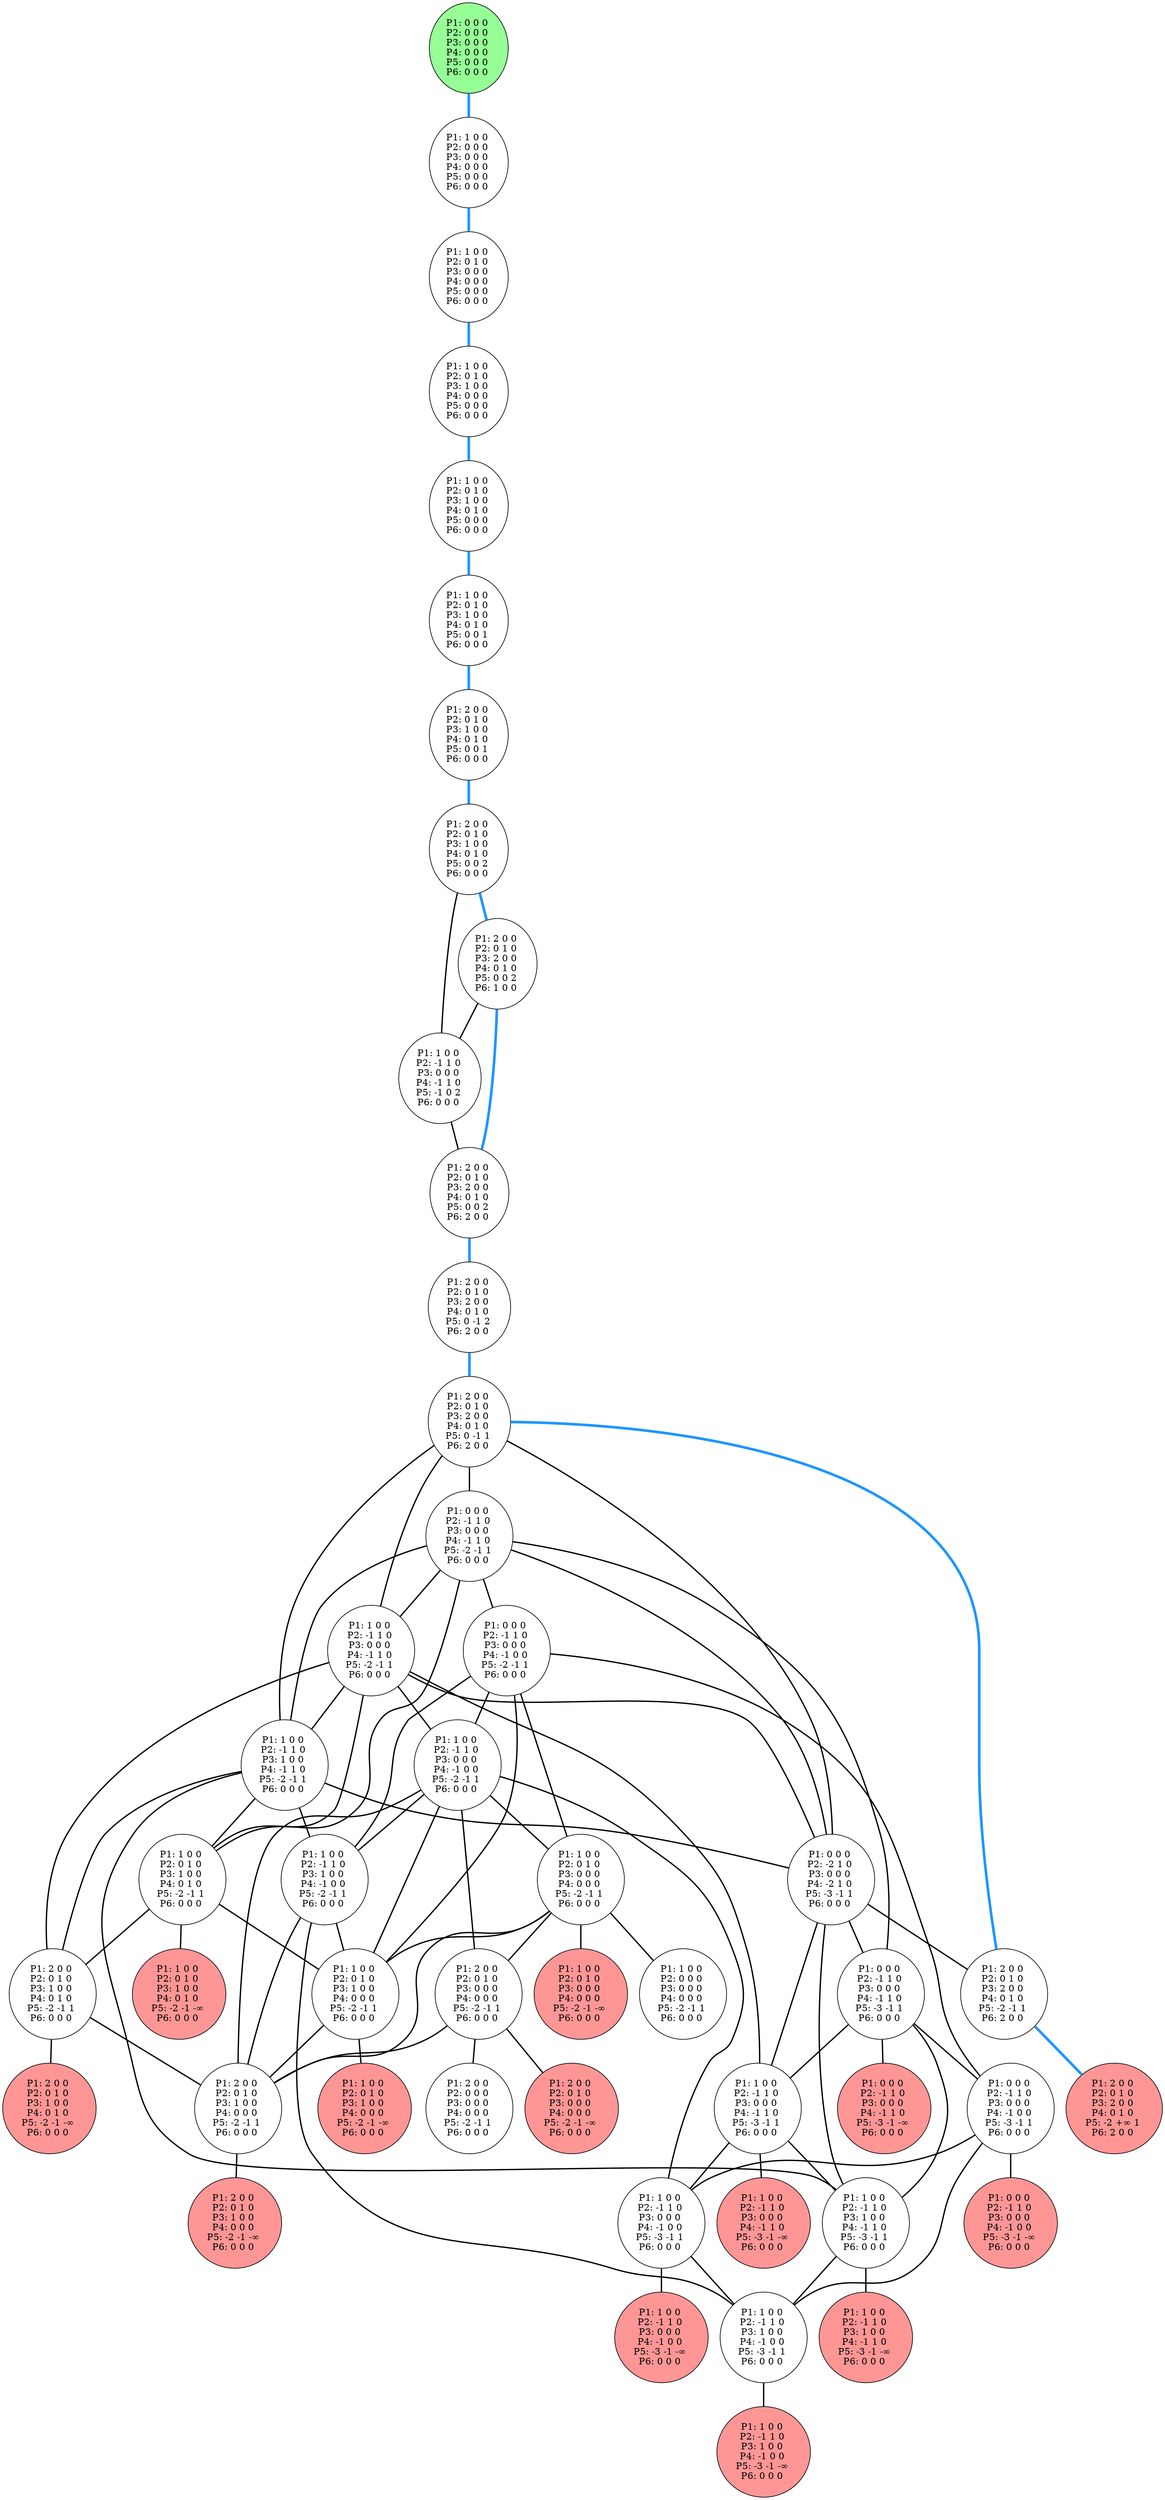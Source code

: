 graph G {
color = "black"
0 [label = "P1: 0 0 0 
P2: 0 0 0 
P3: 0 0 0 
P4: 0 0 0 
P5: 0 0 0 
P6: 0 0 0 
",  style="filled", fillcolor = "#96FF96"];
1 [label = "P1: 1 0 0 
P2: 0 0 0 
P3: 0 0 0 
P4: 0 0 0 
P5: 0 0 0 
P6: 0 0 0 
"];
2 [label = "P1: 1 0 0 
P2: 0 1 0 
P3: 0 0 0 
P4: 0 0 0 
P5: 0 0 0 
P6: 0 0 0 
"];
3 [label = "P1: 1 0 0 
P2: 0 1 0 
P3: 1 0 0 
P4: 0 0 0 
P5: 0 0 0 
P6: 0 0 0 
"];
4 [label = "P1: 1 0 0 
P2: 0 1 0 
P3: 1 0 0 
P4: 0 1 0 
P5: 0 0 0 
P6: 0 0 0 
"];
5 [label = "P1: 1 0 0 
P2: 0 1 0 
P3: 1 0 0 
P4: 0 1 0 
P5: 0 0 1 
P6: 0 0 0 
"];
6 [label = "P1: 2 0 0 
P2: 0 1 0 
P3: 1 0 0 
P4: 0 1 0 
P5: 0 0 1 
P6: 0 0 0 
"];
7 [label = "P1: 2 0 0 
P2: 0 1 0 
P3: 1 0 0 
P4: 0 1 0 
P5: 0 0 2 
P6: 0 0 0 
"];
8 [label = "P1: 2 0 0 
P2: 0 1 0 
P3: 2 0 0 
P4: 0 1 0 
P5: 0 0 2 
P6: 1 0 0 
"];
9 [label = "P1: 1 0 0 
P2: -1 1 0 
P3: 0 0 0 
P4: -1 1 0 
P5: -1 0 2 
P6: 0 0 0 
"];
10 [label = "P1: 2 0 0 
P2: 0 1 0 
P3: 2 0 0 
P4: 0 1 0 
P5: 0 0 2 
P6: 2 0 0 
"];
11 [label = "P1: 2 0 0 
P2: 0 1 0 
P3: 2 0 0 
P4: 0 1 0 
P5: 0 -1 2 
P6: 2 0 0 
"];
12 [label = "P1: 2 0 0 
P2: 0 1 0 
P3: 2 0 0 
P4: 0 1 0 
P5: 0 -1 1 
P6: 2 0 0 
"];
13 [label = "P1: 0 0 0 
P2: -1 1 0 
P3: 0 0 0 
P4: -1 1 0 
P5: -2 -1 1 
P6: 0 0 0 
"];
14 [label = "P1: 1 0 0 
P2: -1 1 0 
P3: 0 0 0 
P4: -1 1 0 
P5: -2 -1 1 
P6: 0 0 0 
"];
15 [label = "P1: 1 0 0 
P2: -1 1 0 
P3: 1 0 0 
P4: -1 1 0 
P5: -2 -1 1 
P6: 0 0 0 
"];
16 [label = "P1: 0 0 0 
P2: -2 1 0 
P3: 0 0 0 
P4: -2 1 0 
P5: -3 -1 1 
P6: 0 0 0 
"];
17 [label = "P1: 2 0 0 
P2: 0 1 0 
P3: 2 0 0 
P4: 0 1 0 
P5: -2 -1 1 
P6: 2 0 0 
"];
1717 [label = "P1: 2 0 0 
P2: 0 1 0 
P3: 2 0 0 
P4: 0 1 0 
P5: -2 +∞ 1 
P6: 2 0 0 
",  style="filled", fillcolor = "#FF9696"];
18 [label = "P1: 0 0 0 
P2: -1 1 0 
P3: 0 0 0 
P4: -1 0 0 
P5: -2 -1 1 
P6: 0 0 0 
"];
19 [label = "P1: 1 0 0 
P2: 0 1 0 
P3: 1 0 0 
P4: 0 1 0 
P5: -2 -1 1 
P6: 0 0 0 
"];
1919 [label = "P1: 1 0 0 
P2: 0 1 0 
P3: 1 0 0 
P4: 0 1 0 
P5: -2 -1 -∞ 
P6: 0 0 0 
",  style="filled", fillcolor = "#FF9696"];
20 [label = "P1: 0 0 0 
P2: -1 1 0 
P3: 0 0 0 
P4: -1 1 0 
P5: -3 -1 1 
P6: 0 0 0 
"];
2020 [label = "P1: 0 0 0 
P2: -1 1 0 
P3: 0 0 0 
P4: -1 1 0 
P5: -3 -1 -∞ 
P6: 0 0 0 
",  style="filled", fillcolor = "#FF9696"];
21 [label = "P1: 1 0 0 
P2: -1 1 0 
P3: 0 0 0 
P4: -1 0 0 
P5: -2 -1 1 
P6: 0 0 0 
"];
22 [label = "P1: 2 0 0 
P2: 0 1 0 
P3: 1 0 0 
P4: 0 1 0 
P5: -2 -1 1 
P6: 0 0 0 
"];
2222 [label = "P1: 2 0 0 
P2: 0 1 0 
P3: 1 0 0 
P4: 0 1 0 
P5: -2 -1 -∞ 
P6: 0 0 0 
",  style="filled", fillcolor = "#FF9696"];
23 [label = "P1: 1 0 0 
P2: -1 1 0 
P3: 0 0 0 
P4: -1 1 0 
P5: -3 -1 1 
P6: 0 0 0 
"];
2323 [label = "P1: 1 0 0 
P2: -1 1 0 
P3: 0 0 0 
P4: -1 1 0 
P5: -3 -1 -∞ 
P6: 0 0 0 
",  style="filled", fillcolor = "#FF9696"];
24 [label = "P1: 1 0 0 
P2: -1 1 0 
P3: 1 0 0 
P4: -1 0 0 
P5: -2 -1 1 
P6: 0 0 0 
"];
25 [label = "P1: 1 0 0 
P2: -1 1 0 
P3: 1 0 0 
P4: -1 1 0 
P5: -3 -1 1 
P6: 0 0 0 
"];
2525 [label = "P1: 1 0 0 
P2: -1 1 0 
P3: 1 0 0 
P4: -1 1 0 
P5: -3 -1 -∞ 
P6: 0 0 0 
",  style="filled", fillcolor = "#FF9696"];
26 [label = "P1: 1 0 0 
P2: 0 1 0 
P3: 0 0 0 
P4: 0 0 0 
P5: -2 -1 1 
P6: 0 0 0 
"];
2626 [label = "P1: 1 0 0 
P2: 0 1 0 
P3: 0 0 0 
P4: 0 0 0 
P5: -2 -1 -∞ 
P6: 0 0 0 
",  style="filled", fillcolor = "#FF9696"];
27 [label = "P1: 1 0 0 
P2: 0 1 0 
P3: 1 0 0 
P4: 0 0 0 
P5: -2 -1 1 
P6: 0 0 0 
"];
2727 [label = "P1: 1 0 0 
P2: 0 1 0 
P3: 1 0 0 
P4: 0 0 0 
P5: -2 -1 -∞ 
P6: 0 0 0 
",  style="filled", fillcolor = "#FF9696"];
28 [label = "P1: 0 0 0 
P2: -1 1 0 
P3: 0 0 0 
P4: -1 0 0 
P5: -3 -1 1 
P6: 0 0 0 
"];
2828 [label = "P1: 0 0 0 
P2: -1 1 0 
P3: 0 0 0 
P4: -1 0 0 
P5: -3 -1 -∞ 
P6: 0 0 0 
",  style="filled", fillcolor = "#FF9696"];
29 [label = "P1: 2 0 0 
P2: 0 1 0 
P3: 0 0 0 
P4: 0 0 0 
P5: -2 -1 1 
P6: 0 0 0 
"];
2929 [label = "P1: 2 0 0 
P2: 0 1 0 
P3: 0 0 0 
P4: 0 0 0 
P5: -2 -1 -∞ 
P6: 0 0 0 
",  style="filled", fillcolor = "#FF9696"];
30 [label = "P1: 2 0 0 
P2: 0 1 0 
P3: 1 0 0 
P4: 0 0 0 
P5: -2 -1 1 
P6: 0 0 0 
"];
3030 [label = "P1: 2 0 0 
P2: 0 1 0 
P3: 1 0 0 
P4: 0 0 0 
P5: -2 -1 -∞ 
P6: 0 0 0 
",  style="filled", fillcolor = "#FF9696"];
31 [label = "P1: 1 0 0 
P2: -1 1 0 
P3: 0 0 0 
P4: -1 0 0 
P5: -3 -1 1 
P6: 0 0 0 
"];
3131 [label = "P1: 1 0 0 
P2: -1 1 0 
P3: 0 0 0 
P4: -1 0 0 
P5: -3 -1 -∞ 
P6: 0 0 0 
",  style="filled", fillcolor = "#FF9696"];
32 [label = "P1: 1 0 0 
P2: -1 1 0 
P3: 1 0 0 
P4: -1 0 0 
P5: -3 -1 1 
P6: 0 0 0 
"];
3232 [label = "P1: 1 0 0 
P2: -1 1 0 
P3: 1 0 0 
P4: -1 0 0 
P5: -3 -1 -∞ 
P6: 0 0 0 
",  style="filled", fillcolor = "#FF9696"];
33 [label = "P1: 1 0 0 
P2: 0 0 0 
P3: 0 0 0 
P4: 0 0 0 
P5: -2 -1 1 
P6: 0 0 0 
"];
34 [label = "P1: 2 0 0 
P2: 0 0 0 
P3: 0 0 0 
P4: 0 0 0 
P5: -2 -1 1 
P6: 0 0 0 
"];
edge [style=bold];
0 -- 1 [color="#1E96FF", penwidth=4.0];

1 -- 2 [color="#1E96FF", penwidth=4.0];

2 -- 3 [color="#1E96FF", penwidth=4.0];

3 -- 4 [color="#1E96FF", penwidth=4.0];

4 -- 5 [color="#1E96FF", penwidth=4.0];

5 -- 6 [color="#1E96FF", penwidth=4.0];

6 -- 7 [color="#1E96FF", penwidth=4.0];

7 -- 8 [color="#1E96FF", penwidth=4.0];
7 -- 9 [color=black];

8 -- 9 [color=black];
8 -- 10 [color="#1E96FF", penwidth=4.0];

9 -- 10 [color=black];

10 -- 11 [color="#1E96FF", penwidth=4.0];

11 -- 12 [color="#1E96FF", penwidth=4.0];

12 -- 13 [color=black];
12 -- 14 [color=black];
12 -- 15 [color=black];
12 -- 16 [color=black];
12 -- 17 [color="#1E96FF", penwidth=4.0];

13 -- 14 [color=black];
13 -- 15 [color=black];
13 -- 18 [color=black];
13 -- 19 [color=black];
13 -- 20 [color=black];
13 -- 16 [color=black];

14 -- 15 [color=black];
14 -- 21 [color=black];
14 -- 19 [color=black];
14 -- 22 [color=black];
14 -- 23 [color=black];
14 -- 16 [color=black];

15 -- 24 [color=black];
15 -- 19 [color=black];
15 -- 22 [color=black];
15 -- 25 [color=black];
15 -- 16 [color=black];

16 -- 20 [color=black];
16 -- 23 [color=black];
16 -- 25 [color=black];
16 -- 17 [color=black];


17 -- 1717 [color="#1E96FF", penwidth=4.0];
18 -- 21 [color=black];
18 -- 24 [color=black];
18 -- 26 [color=black];
18 -- 27 [color=black];
18 -- 28 [color=black];

19 -- 22 [color=black];
19 -- 27 [color=black];

19 -- 1919 [color=black];
20 -- 23 [color=black];
20 -- 25 [color=black];
20 -- 28 [color=black];

20 -- 2020 [color=black];
21 -- 24 [color=black];
21 -- 26 [color=black];
21 -- 29 [color=black];
21 -- 27 [color=black];
21 -- 30 [color=black];
21 -- 31 [color=black];

22 -- 30 [color=black];

22 -- 2222 [color=black];
23 -- 25 [color=black];
23 -- 31 [color=black];

23 -- 2323 [color=black];
24 -- 27 [color=black];
24 -- 30 [color=black];
24 -- 32 [color=black];

25 -- 32 [color=black];

25 -- 2525 [color=black];
26 -- 29 [color=black];
26 -- 33 [color=black];
26 -- 27 [color=black];
26 -- 30 [color=black];

26 -- 2626 [color=black];
27 -- 30 [color=black];

27 -- 2727 [color=black];
28 -- 31 [color=black];
28 -- 32 [color=black];

28 -- 2828 [color=black];
29 -- 34 [color=black];
29 -- 30 [color=black];

29 -- 2929 [color=black];

30 -- 3030 [color=black];
31 -- 32 [color=black];

31 -- 3131 [color=black];

32 -- 3232 [color=black];


}

